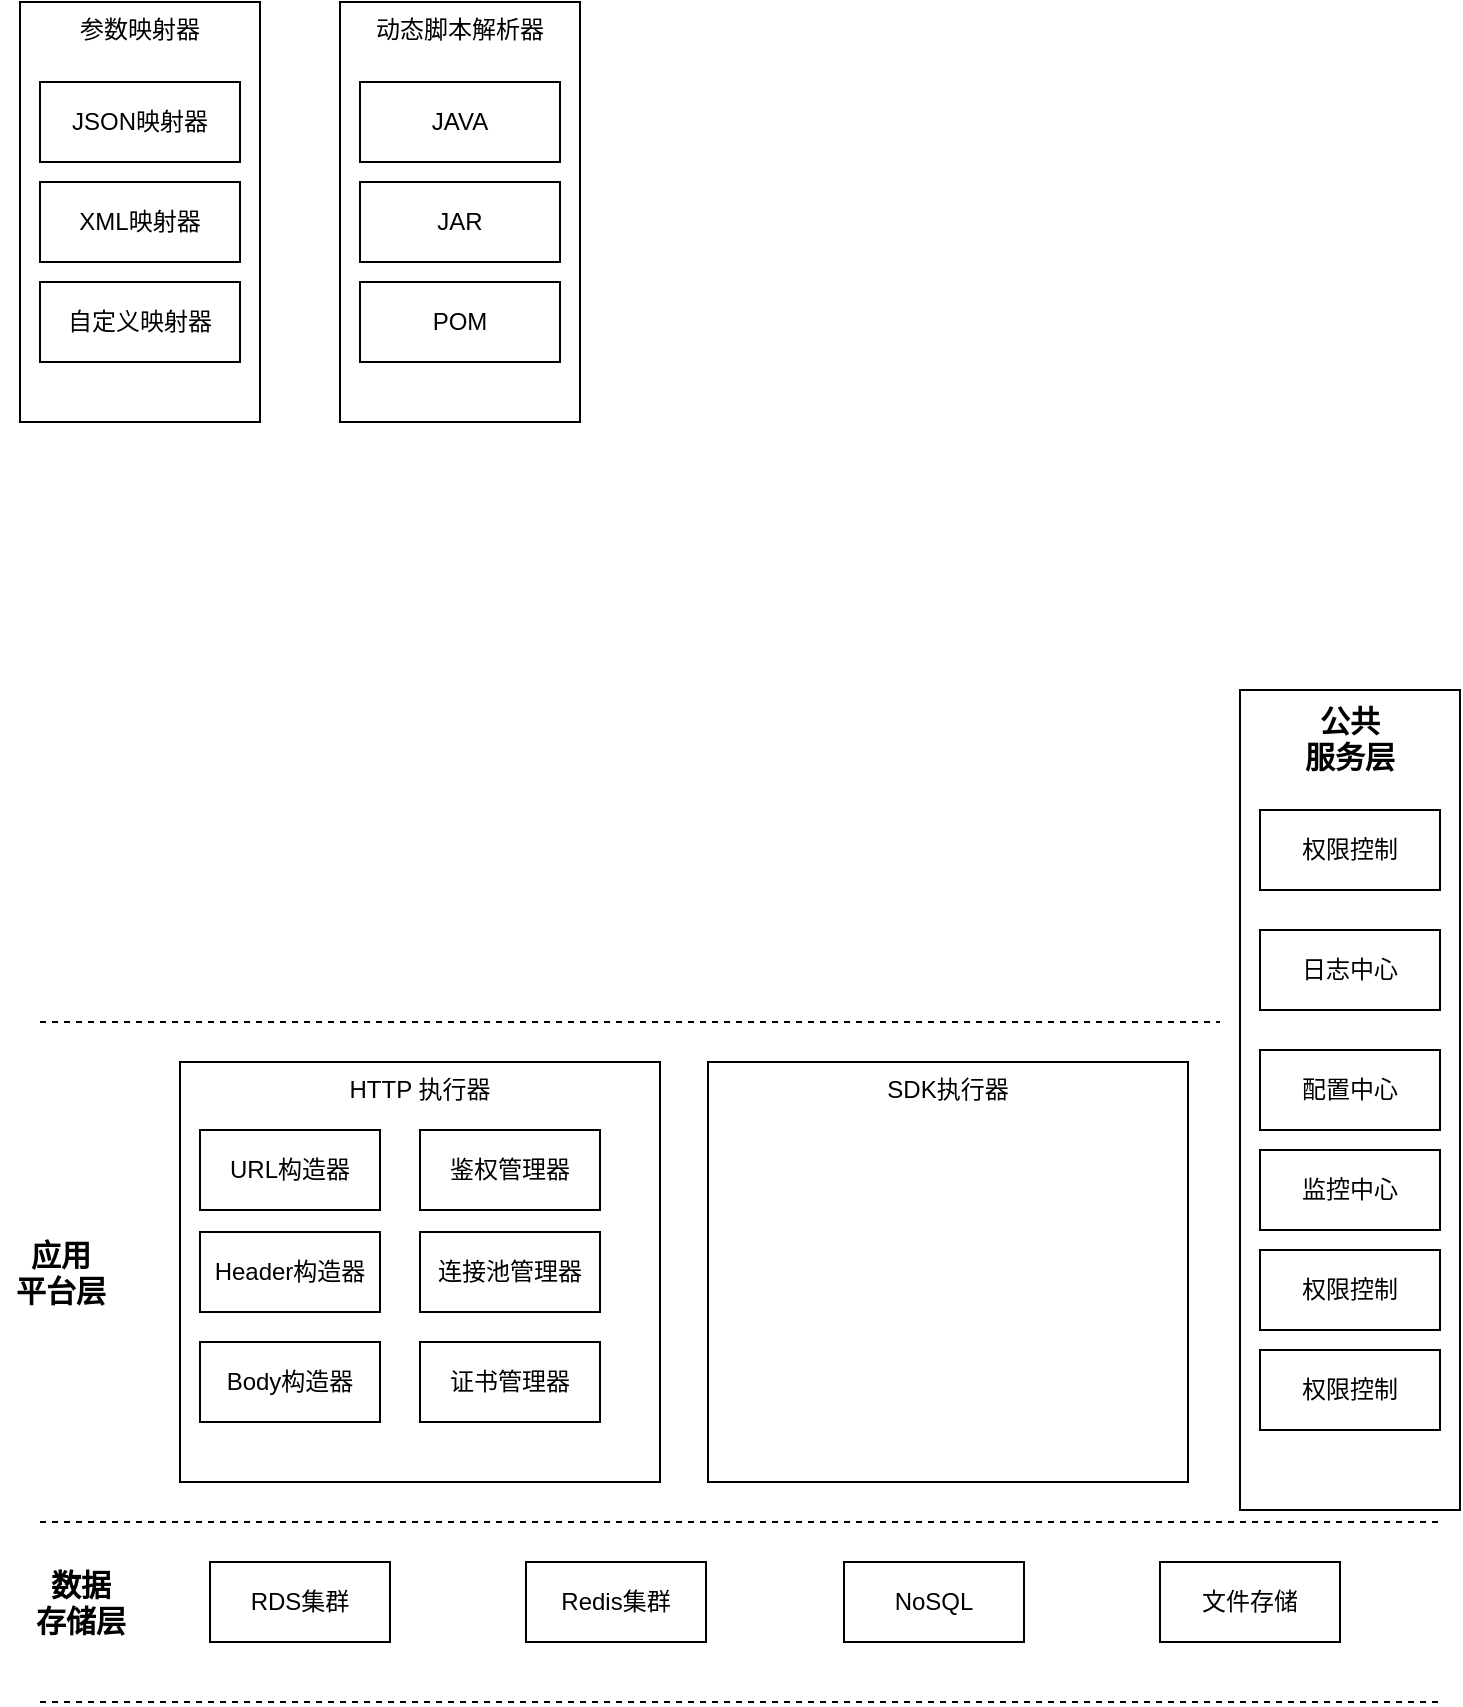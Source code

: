 <mxfile version="14.1.9" type="github">
  <diagram id="01MuhHfUqXOSb2d-PzTH" name="Page-1">
    <mxGraphModel dx="1061" dy="1725" grid="1" gridSize="10" guides="1" tooltips="1" connect="1" arrows="1" fold="1" page="1" pageScale="1" pageWidth="827" pageHeight="1169" math="0" shadow="0">
      <root>
        <mxCell id="0" />
        <mxCell id="1" parent="0" />
        <mxCell id="m8nuv3cI6PB-_nubAmMM-9" value="HTTP 执行器" style="rounded=0;whiteSpace=wrap;html=1;verticalAlign=top;" vertex="1" parent="1">
          <mxGeometry x="150" y="290" width="240" height="210" as="geometry" />
        </mxCell>
        <mxCell id="m8nuv3cI6PB-_nubAmMM-13" value="参数映射器" style="rounded=0;whiteSpace=wrap;html=1;verticalAlign=top;" vertex="1" parent="1">
          <mxGeometry x="70" y="-240" width="120" height="210" as="geometry" />
        </mxCell>
        <mxCell id="m8nuv3cI6PB-_nubAmMM-14" value="JSON映射器" style="rounded=0;whiteSpace=wrap;html=1;" vertex="1" parent="1">
          <mxGeometry x="80" y="-200" width="100" height="40" as="geometry" />
        </mxCell>
        <mxCell id="m8nuv3cI6PB-_nubAmMM-15" value="XML映射器" style="rounded=0;whiteSpace=wrap;html=1;" vertex="1" parent="1">
          <mxGeometry x="80" y="-150" width="100" height="40" as="geometry" />
        </mxCell>
        <mxCell id="m8nuv3cI6PB-_nubAmMM-16" value="自定义映射器" style="rounded=0;whiteSpace=wrap;html=1;" vertex="1" parent="1">
          <mxGeometry x="80" y="-100" width="100" height="40" as="geometry" />
        </mxCell>
        <mxCell id="m8nuv3cI6PB-_nubAmMM-18" value="动态脚本解析器" style="rounded=0;whiteSpace=wrap;html=1;verticalAlign=top;" vertex="1" parent="1">
          <mxGeometry x="230" y="-240" width="120" height="210" as="geometry" />
        </mxCell>
        <mxCell id="m8nuv3cI6PB-_nubAmMM-19" value="JAVA" style="rounded=0;whiteSpace=wrap;html=1;" vertex="1" parent="1">
          <mxGeometry x="240" y="-200" width="100" height="40" as="geometry" />
        </mxCell>
        <mxCell id="m8nuv3cI6PB-_nubAmMM-20" value="POM" style="rounded=0;whiteSpace=wrap;html=1;" vertex="1" parent="1">
          <mxGeometry x="240" y="-100" width="100" height="40" as="geometry" />
        </mxCell>
        <mxCell id="m8nuv3cI6PB-_nubAmMM-21" value="JAR" style="rounded=0;whiteSpace=wrap;html=1;" vertex="1" parent="1">
          <mxGeometry x="240" y="-150" width="100" height="40" as="geometry" />
        </mxCell>
        <mxCell id="m8nuv3cI6PB-_nubAmMM-27" value="" style="endArrow=none;dashed=1;html=1;" edge="1" parent="1">
          <mxGeometry width="50" height="50" relative="1" as="geometry">
            <mxPoint x="80" y="270" as="sourcePoint" />
            <mxPoint x="670" y="270" as="targetPoint" />
          </mxGeometry>
        </mxCell>
        <mxCell id="m8nuv3cI6PB-_nubAmMM-28" value="" style="endArrow=none;dashed=1;html=1;" edge="1" parent="1">
          <mxGeometry width="50" height="50" relative="1" as="geometry">
            <mxPoint x="80" y="520" as="sourcePoint" />
            <mxPoint x="780" y="520" as="targetPoint" />
          </mxGeometry>
        </mxCell>
        <mxCell id="m8nuv3cI6PB-_nubAmMM-29" value="" style="endArrow=none;dashed=1;html=1;" edge="1" parent="1">
          <mxGeometry width="50" height="50" relative="1" as="geometry">
            <mxPoint x="80" y="610" as="sourcePoint" />
            <mxPoint x="780" y="610" as="targetPoint" />
          </mxGeometry>
        </mxCell>
        <mxCell id="m8nuv3cI6PB-_nubAmMM-30" value="数据&lt;br style=&quot;font-size: 15px;&quot;&gt;存储层" style="text;html=1;align=center;verticalAlign=middle;resizable=0;points=[];autosize=1;fontSize=15;fontStyle=1" vertex="1" parent="1">
          <mxGeometry x="70" y="540" width="60" height="40" as="geometry" />
        </mxCell>
        <mxCell id="m8nuv3cI6PB-_nubAmMM-31" value="应用&lt;br&gt;平台层" style="text;html=1;align=center;verticalAlign=middle;resizable=0;points=[];autosize=1;fontSize=15;fontStyle=1" vertex="1" parent="1">
          <mxGeometry x="60" y="375" width="60" height="40" as="geometry" />
        </mxCell>
        <mxCell id="m8nuv3cI6PB-_nubAmMM-32" value="公共&lt;br style=&quot;font-size: 15px;&quot;&gt;服务层" style="rounded=0;whiteSpace=wrap;html=1;fontSize=15;verticalAlign=top;fontStyle=1" vertex="1" parent="1">
          <mxGeometry x="680" y="104" width="110" height="410" as="geometry" />
        </mxCell>
        <mxCell id="m8nuv3cI6PB-_nubAmMM-33" value="权限控制" style="rounded=0;whiteSpace=wrap;html=1;fontSize=12;" vertex="1" parent="1">
          <mxGeometry x="690" y="164" width="90" height="40" as="geometry" />
        </mxCell>
        <mxCell id="m8nuv3cI6PB-_nubAmMM-34" value="日志中心" style="rounded=0;whiteSpace=wrap;html=1;fontSize=12;" vertex="1" parent="1">
          <mxGeometry x="690" y="224" width="90" height="40" as="geometry" />
        </mxCell>
        <mxCell id="m8nuv3cI6PB-_nubAmMM-35" value="配置中心" style="rounded=0;whiteSpace=wrap;html=1;fontSize=12;" vertex="1" parent="1">
          <mxGeometry x="690" y="284" width="90" height="40" as="geometry" />
        </mxCell>
        <mxCell id="m8nuv3cI6PB-_nubAmMM-36" value="监控中心" style="rounded=0;whiteSpace=wrap;html=1;fontSize=12;" vertex="1" parent="1">
          <mxGeometry x="690" y="334" width="90" height="40" as="geometry" />
        </mxCell>
        <mxCell id="m8nuv3cI6PB-_nubAmMM-37" value="权限控制" style="rounded=0;whiteSpace=wrap;html=1;fontSize=12;" vertex="1" parent="1">
          <mxGeometry x="690" y="384" width="90" height="40" as="geometry" />
        </mxCell>
        <mxCell id="m8nuv3cI6PB-_nubAmMM-38" value="权限控制" style="rounded=0;whiteSpace=wrap;html=1;fontSize=12;" vertex="1" parent="1">
          <mxGeometry x="690" y="434" width="90" height="40" as="geometry" />
        </mxCell>
        <mxCell id="m8nuv3cI6PB-_nubAmMM-40" value="RDS集群" style="rounded=0;whiteSpace=wrap;html=1;fontSize=12;" vertex="1" parent="1">
          <mxGeometry x="165" y="540" width="90" height="40" as="geometry" />
        </mxCell>
        <mxCell id="m8nuv3cI6PB-_nubAmMM-41" value="Redis集群" style="rounded=0;whiteSpace=wrap;html=1;fontSize=12;" vertex="1" parent="1">
          <mxGeometry x="323" y="540" width="90" height="40" as="geometry" />
        </mxCell>
        <mxCell id="m8nuv3cI6PB-_nubAmMM-42" value="NoSQL" style="rounded=0;whiteSpace=wrap;html=1;fontSize=12;" vertex="1" parent="1">
          <mxGeometry x="482" y="540" width="90" height="40" as="geometry" />
        </mxCell>
        <mxCell id="m8nuv3cI6PB-_nubAmMM-43" value="文件存储" style="rounded=0;whiteSpace=wrap;html=1;fontSize=12;" vertex="1" parent="1">
          <mxGeometry x="640" y="540" width="90" height="40" as="geometry" />
        </mxCell>
        <mxCell id="m8nuv3cI6PB-_nubAmMM-44" value="SDK执行器" style="rounded=0;whiteSpace=wrap;html=1;verticalAlign=top;" vertex="1" parent="1">
          <mxGeometry x="414" y="290" width="240" height="210" as="geometry" />
        </mxCell>
        <mxCell id="m8nuv3cI6PB-_nubAmMM-45" value="URL构造器" style="rounded=0;whiteSpace=wrap;html=1;fontSize=12;" vertex="1" parent="1">
          <mxGeometry x="160" y="324" width="90" height="40" as="geometry" />
        </mxCell>
        <mxCell id="m8nuv3cI6PB-_nubAmMM-46" value="Header构造器" style="rounded=0;whiteSpace=wrap;html=1;fontSize=12;" vertex="1" parent="1">
          <mxGeometry x="160" y="375" width="90" height="40" as="geometry" />
        </mxCell>
        <mxCell id="m8nuv3cI6PB-_nubAmMM-47" value="Body构造器" style="rounded=0;whiteSpace=wrap;html=1;fontSize=12;" vertex="1" parent="1">
          <mxGeometry x="160" y="430" width="90" height="40" as="geometry" />
        </mxCell>
        <mxCell id="m8nuv3cI6PB-_nubAmMM-48" value="证书管理器" style="rounded=0;whiteSpace=wrap;html=1;fontSize=12;" vertex="1" parent="1">
          <mxGeometry x="270" y="430" width="90" height="40" as="geometry" />
        </mxCell>
        <mxCell id="m8nuv3cI6PB-_nubAmMM-49" value="连接池管理器" style="rounded=0;whiteSpace=wrap;html=1;fontSize=12;" vertex="1" parent="1">
          <mxGeometry x="270" y="375" width="90" height="40" as="geometry" />
        </mxCell>
        <mxCell id="m8nuv3cI6PB-_nubAmMM-50" value="鉴权管理器" style="rounded=0;whiteSpace=wrap;html=1;fontSize=12;" vertex="1" parent="1">
          <mxGeometry x="270" y="324" width="90" height="40" as="geometry" />
        </mxCell>
      </root>
    </mxGraphModel>
  </diagram>
</mxfile>
